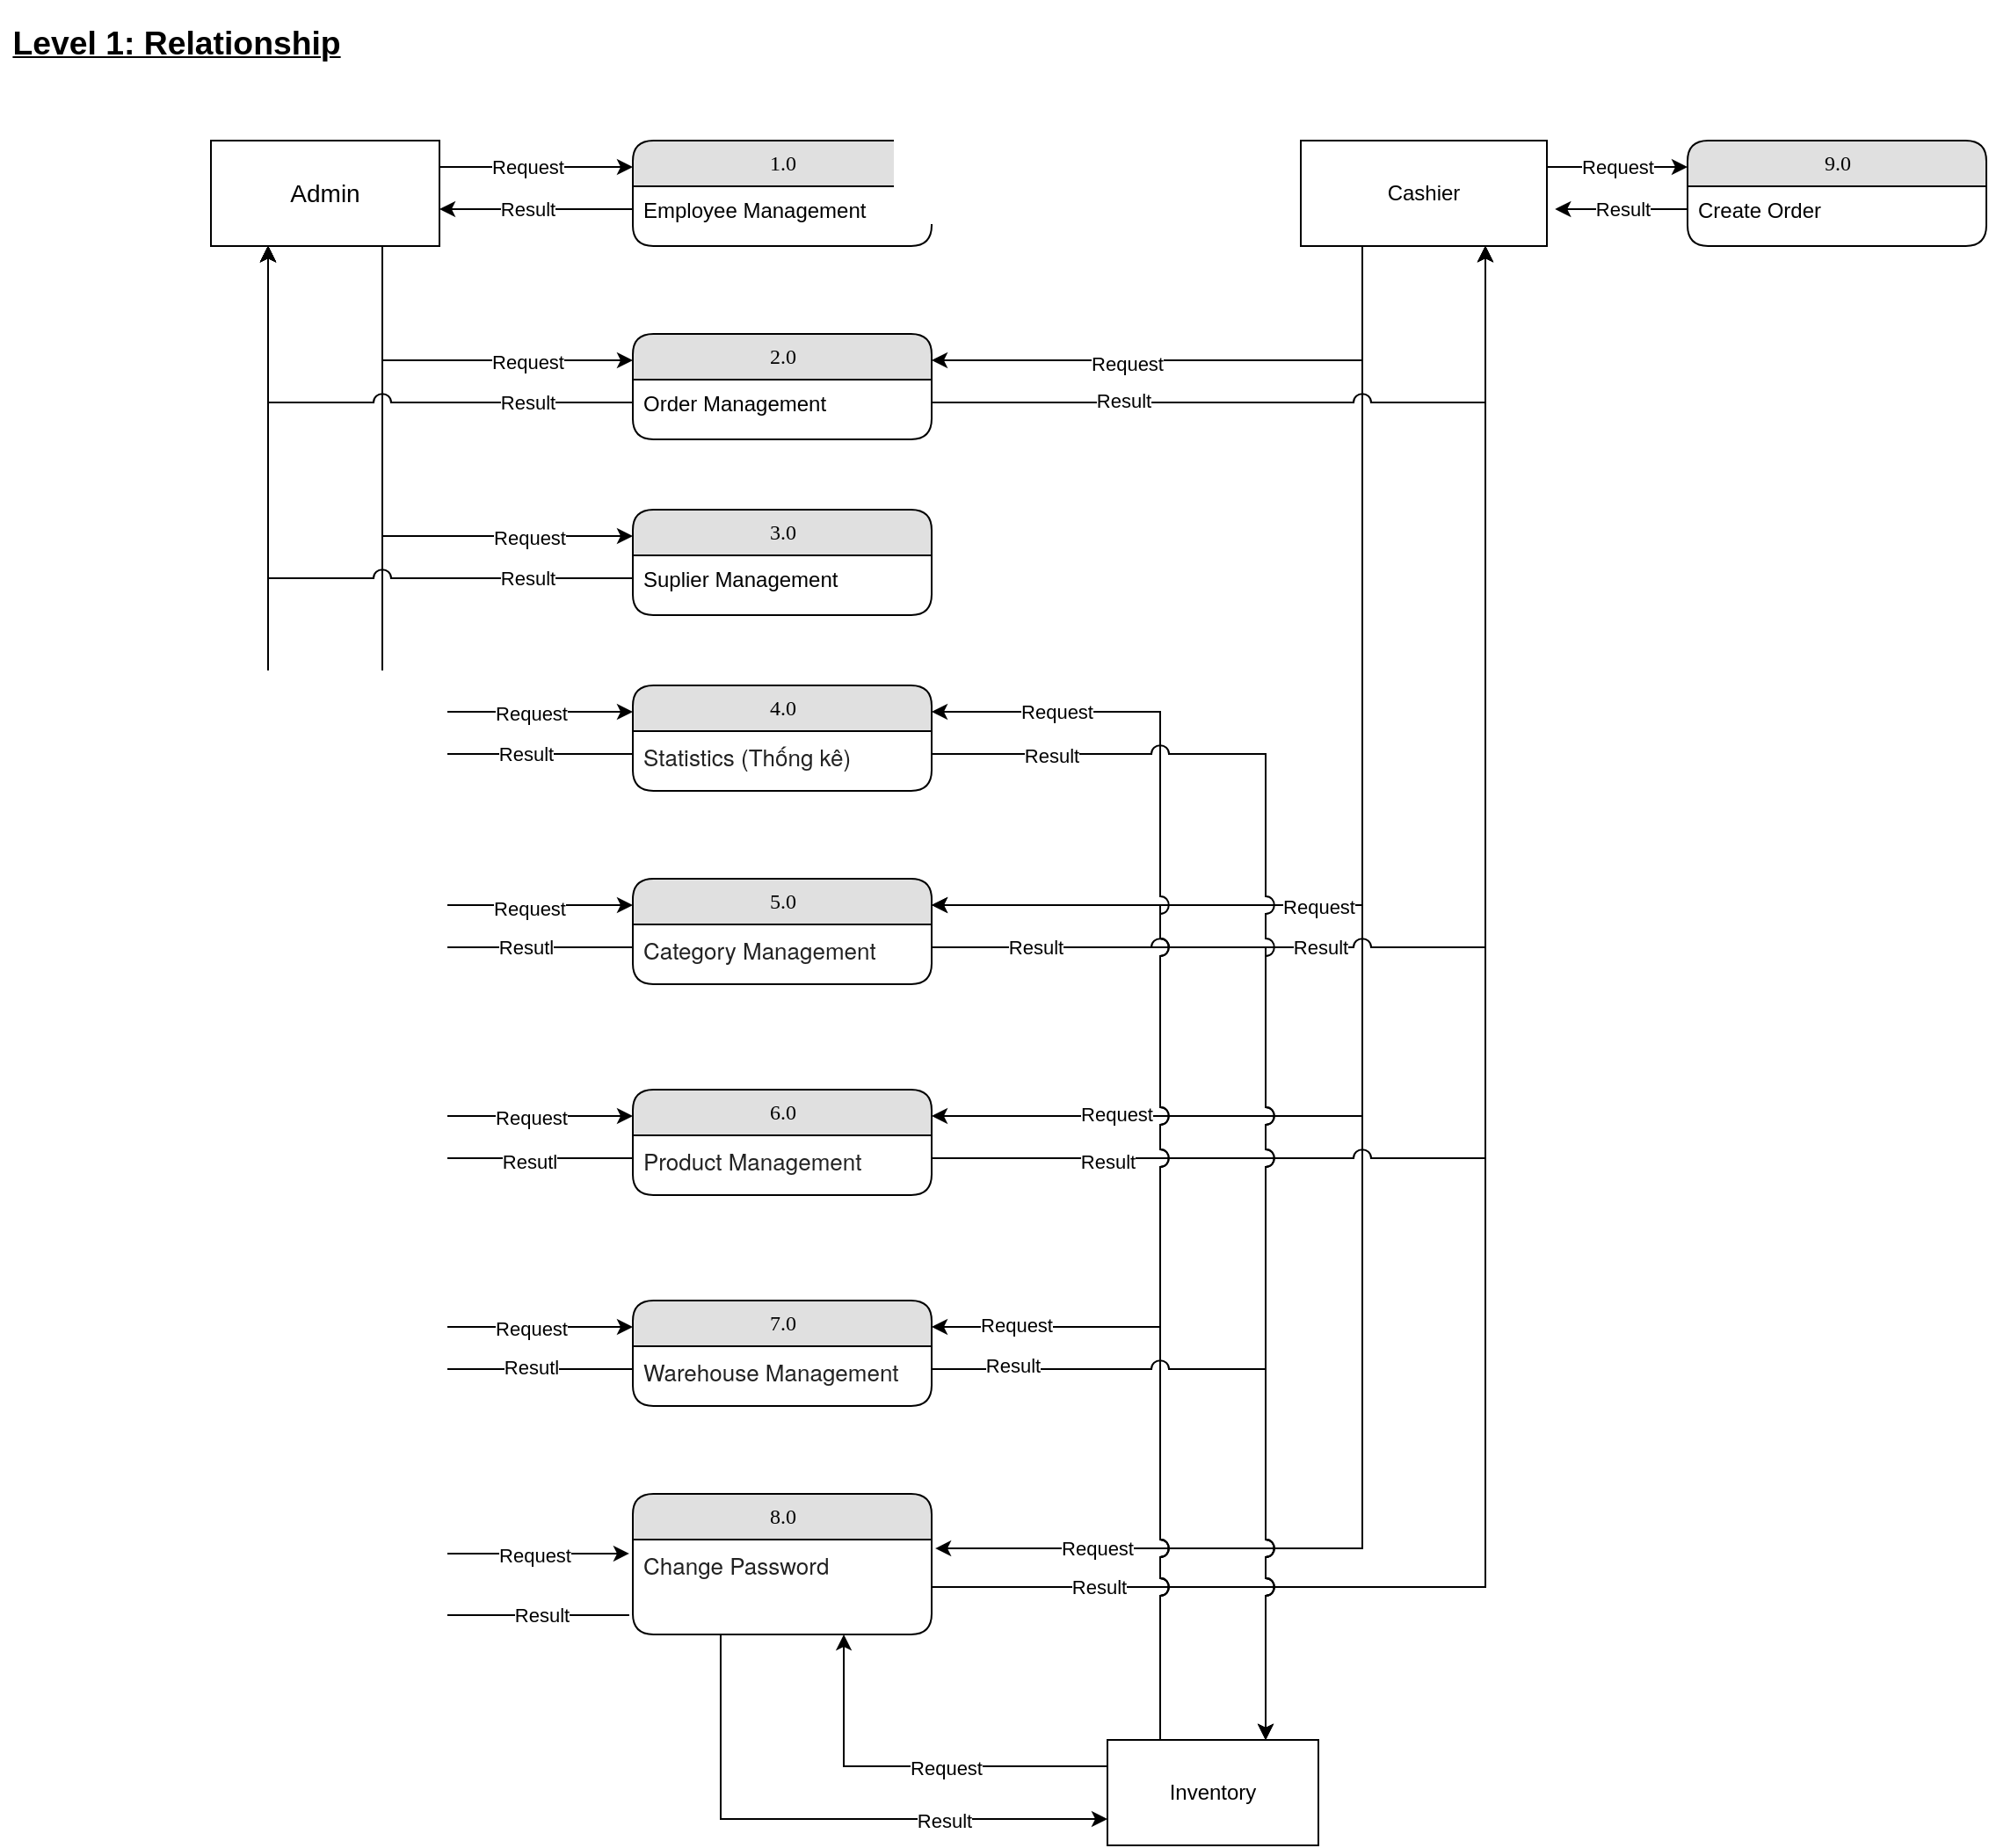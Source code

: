<mxfile version="14.6.13" type="device"><diagram name="Page-1" id="b520641d-4fe3-3701-9064-5fc419738815"><mxGraphModel dx="852" dy="1344" grid="1" gridSize="10" guides="1" tooltips="1" connect="1" arrows="1" fold="1" page="1" pageScale="1" pageWidth="1100" pageHeight="850" background="#ffffff" math="0" shadow="0"><root><mxCell id="0"/><mxCell id="1" parent="0"/><mxCell id="21ea969265ad0168-10" value="1.0" style="swimlane;html=1;fontStyle=0;childLayout=stackLayout;horizontal=1;startSize=26;fillColor=#e0e0e0;horizontalStack=0;resizeParent=1;resizeLast=0;collapsible=1;marginBottom=0;swimlaneFillColor=#ffffff;align=center;rounded=1;shadow=0;comic=0;labelBackgroundColor=none;strokeWidth=1;fontFamily=Verdana;fontSize=12" parent="1" vertex="1"><mxGeometry x="360" y="40" width="170" height="60" as="geometry"/></mxCell><mxCell id="21ea969265ad0168-52" value="Employee Management" style="text;html=1;strokeColor=none;fillColor=none;spacingLeft=4;spacingRight=4;whiteSpace=wrap;overflow=hidden;rotatable=0;points=[[0,0.5],[1,0.5]];portConstraint=eastwest;" parent="21ea969265ad0168-10" vertex="1"><mxGeometry y="26" width="170" height="26" as="geometry"/></mxCell><mxCell id="-beWoCkQJ6YWJmsvKfJx-1" value="&lt;p class=&quot;MsoNormal&quot;&gt;&lt;b&gt;&lt;u&gt;&lt;span style=&quot;font-size: 14.0pt ; font-family: &amp;#34;helvetica&amp;#34; , sans-serif&quot;&gt;Level 1: Relationship&lt;/span&gt;&lt;/u&gt;&lt;/b&gt;&lt;/p&gt;" style="text;html=1;align=center;verticalAlign=middle;resizable=0;points=[];autosize=1;strokeColor=none;" parent="1" vertex="1"><mxGeometry y="-40" width="200" height="50" as="geometry"/></mxCell><mxCell id="-beWoCkQJ6YWJmsvKfJx-3" value="Request" style="edgeStyle=orthogonalEdgeStyle;rounded=0;orthogonalLoop=1;jettySize=auto;html=1;exitX=1;exitY=0.25;exitDx=0;exitDy=0;entryX=0;entryY=0.25;entryDx=0;entryDy=0;" parent="1" source="-beWoCkQJ6YWJmsvKfJx-2" target="21ea969265ad0168-10" edge="1"><mxGeometry x="-0.091" relative="1" as="geometry"><Array as="points"><mxPoint x="290" y="55"/><mxPoint x="290" y="55"/></Array><mxPoint as="offset"/></mxGeometry></mxCell><mxCell id="-beWoCkQJ6YWJmsvKfJx-29" style="edgeStyle=orthogonalEdgeStyle;rounded=0;orthogonalLoop=1;jettySize=auto;html=1;exitX=0.75;exitY=1;exitDx=0;exitDy=0;entryX=-0.012;entryY=0.148;entryDx=0;entryDy=0;entryPerimeter=0;" parent="1" source="-beWoCkQJ6YWJmsvKfJx-2" target="-beWoCkQJ6YWJmsvKfJx-27" edge="1"><mxGeometry relative="1" as="geometry"/></mxCell><mxCell id="-beWoCkQJ6YWJmsvKfJx-64" value="Request" style="edgeLabel;html=1;align=center;verticalAlign=middle;resizable=0;points=[];" parent="-beWoCkQJ6YWJmsvKfJx-29" vertex="1" connectable="0"><mxGeometry x="0.879" y="-1" relative="1" as="geometry"><mxPoint x="-1" as="offset"/></mxGeometry></mxCell><mxCell id="-beWoCkQJ6YWJmsvKfJx-34" style="edgeStyle=orthogonalEdgeStyle;rounded=0;orthogonalLoop=1;jettySize=auto;html=1;exitX=0.75;exitY=1;exitDx=0;exitDy=0;entryX=0;entryY=0.25;entryDx=0;entryDy=0;" parent="1" source="-beWoCkQJ6YWJmsvKfJx-2" target="-beWoCkQJ6YWJmsvKfJx-5" edge="1"><mxGeometry relative="1" as="geometry"/></mxCell><mxCell id="-beWoCkQJ6YWJmsvKfJx-36" value="Request" style="edgeLabel;html=1;align=center;verticalAlign=middle;resizable=0;points=[];" parent="-beWoCkQJ6YWJmsvKfJx-34" vertex="1" connectable="0"><mxGeometry x="0.123" y="-1" relative="1" as="geometry"><mxPoint x="31" as="offset"/></mxGeometry></mxCell><mxCell id="-beWoCkQJ6YWJmsvKfJx-40" style="edgeStyle=orthogonalEdgeStyle;rounded=0;jumpStyle=arc;jumpSize=10;orthogonalLoop=1;jettySize=auto;html=1;exitX=0.75;exitY=1;exitDx=0;exitDy=0;entryX=0;entryY=0.25;entryDx=0;entryDy=0;" parent="1" source="-beWoCkQJ6YWJmsvKfJx-2" target="-beWoCkQJ6YWJmsvKfJx-10" edge="1"><mxGeometry relative="1" as="geometry"/></mxCell><mxCell id="-beWoCkQJ6YWJmsvKfJx-42" value="Request" style="edgeLabel;html=1;align=center;verticalAlign=middle;resizable=0;points=[];" parent="-beWoCkQJ6YWJmsvKfJx-40" vertex="1" connectable="0"><mxGeometry x="0.428" y="-1" relative="1" as="geometry"><mxPoint x="29" as="offset"/></mxGeometry></mxCell><mxCell id="-beWoCkQJ6YWJmsvKfJx-44" style="edgeStyle=orthogonalEdgeStyle;rounded=0;jumpStyle=arc;jumpSize=10;orthogonalLoop=1;jettySize=auto;html=1;exitX=0.75;exitY=1;exitDx=0;exitDy=0;entryX=0;entryY=0.25;entryDx=0;entryDy=0;" parent="1" source="-beWoCkQJ6YWJmsvKfJx-2" target="-beWoCkQJ6YWJmsvKfJx-12" edge="1"><mxGeometry relative="1" as="geometry"/></mxCell><mxCell id="-beWoCkQJ6YWJmsvKfJx-46" value="Request" style="edgeLabel;html=1;align=center;verticalAlign=middle;resizable=0;points=[];" parent="-beWoCkQJ6YWJmsvKfJx-44" vertex="1" connectable="0"><mxGeometry x="0.71" y="-1" relative="1" as="geometry"><mxPoint x="1" as="offset"/></mxGeometry></mxCell><mxCell id="-beWoCkQJ6YWJmsvKfJx-48" style="edgeStyle=orthogonalEdgeStyle;rounded=0;jumpStyle=arc;jumpSize=10;orthogonalLoop=1;jettySize=auto;html=1;exitX=0.75;exitY=1;exitDx=0;exitDy=0;entryX=0;entryY=0.25;entryDx=0;entryDy=0;" parent="1" source="-beWoCkQJ6YWJmsvKfJx-2" target="-beWoCkQJ6YWJmsvKfJx-16" edge="1"><mxGeometry relative="1" as="geometry"/></mxCell><mxCell id="-beWoCkQJ6YWJmsvKfJx-50" value="Request" style="edgeLabel;html=1;align=center;verticalAlign=middle;resizable=0;points=[];" parent="-beWoCkQJ6YWJmsvKfJx-48" vertex="1" connectable="0"><mxGeometry x="0.768" y="-2" relative="1" as="geometry"><mxPoint x="1" as="offset"/></mxGeometry></mxCell><mxCell id="-beWoCkQJ6YWJmsvKfJx-52" style="edgeStyle=orthogonalEdgeStyle;rounded=0;jumpStyle=arc;jumpSize=10;orthogonalLoop=1;jettySize=auto;html=1;exitX=0.75;exitY=1;exitDx=0;exitDy=0;entryX=0;entryY=0.25;entryDx=0;entryDy=0;" parent="1" source="-beWoCkQJ6YWJmsvKfJx-2" target="-beWoCkQJ6YWJmsvKfJx-18" edge="1"><mxGeometry relative="1" as="geometry"/></mxCell><mxCell id="-beWoCkQJ6YWJmsvKfJx-54" value="Request" style="edgeLabel;html=1;align=center;verticalAlign=middle;resizable=0;points=[];" parent="-beWoCkQJ6YWJmsvKfJx-52" vertex="1" connectable="0"><mxGeometry x="0.815" y="-1" relative="1" as="geometry"><mxPoint x="1" as="offset"/></mxGeometry></mxCell><mxCell id="-beWoCkQJ6YWJmsvKfJx-56" style="edgeStyle=orthogonalEdgeStyle;rounded=0;jumpStyle=arc;jumpSize=10;orthogonalLoop=1;jettySize=auto;html=1;exitX=0.75;exitY=1;exitDx=0;exitDy=0;entryX=0;entryY=0.25;entryDx=0;entryDy=0;" parent="1" source="-beWoCkQJ6YWJmsvKfJx-2" target="-beWoCkQJ6YWJmsvKfJx-22" edge="1"><mxGeometry relative="1" as="geometry"/></mxCell><mxCell id="-beWoCkQJ6YWJmsvKfJx-58" value="Request" style="edgeLabel;html=1;align=center;verticalAlign=middle;resizable=0;points=[];" parent="-beWoCkQJ6YWJmsvKfJx-56" vertex="1" connectable="0"><mxGeometry x="0.844" y="-1" relative="1" as="geometry"><mxPoint x="1" as="offset"/></mxGeometry></mxCell><mxCell id="-beWoCkQJ6YWJmsvKfJx-2" value="&lt;font style=&quot;font-size: 14px&quot;&gt;Admin&lt;/font&gt;" style="rounded=0;whiteSpace=wrap;html=1;" parent="1" vertex="1"><mxGeometry x="120" y="40" width="130" height="60" as="geometry"/></mxCell><mxCell id="-beWoCkQJ6YWJmsvKfJx-4" value="Result" style="edgeStyle=orthogonalEdgeStyle;rounded=0;orthogonalLoop=1;jettySize=auto;html=1;exitX=0;exitY=0.5;exitDx=0;exitDy=0;entryX=1;entryY=0.65;entryDx=0;entryDy=0;entryPerimeter=0;" parent="1" source="21ea969265ad0168-52" target="-beWoCkQJ6YWJmsvKfJx-2" edge="1"><mxGeometry x="0.091" relative="1" as="geometry"><mxPoint as="offset"/></mxGeometry></mxCell><mxCell id="-beWoCkQJ6YWJmsvKfJx-5" value="2.0" style="swimlane;html=1;fontStyle=0;childLayout=stackLayout;horizontal=1;startSize=26;fillColor=#e0e0e0;horizontalStack=0;resizeParent=1;resizeLast=0;collapsible=1;marginBottom=0;swimlaneFillColor=#ffffff;align=center;rounded=1;shadow=0;comic=0;labelBackgroundColor=none;strokeWidth=1;fontFamily=Verdana;fontSize=12" parent="1" vertex="1"><mxGeometry x="360" y="150" width="170" height="60" as="geometry"/></mxCell><mxCell id="-beWoCkQJ6YWJmsvKfJx-6" value="Order Management" style="text;html=1;strokeColor=none;fillColor=none;spacingLeft=4;spacingRight=4;whiteSpace=wrap;overflow=hidden;rotatable=0;points=[[0,0.5],[1,0.5]];portConstraint=eastwest;" parent="-beWoCkQJ6YWJmsvKfJx-5" vertex="1"><mxGeometry y="26" width="170" height="26" as="geometry"/></mxCell><mxCell id="-beWoCkQJ6YWJmsvKfJx-10" value="3.0" style="swimlane;html=1;fontStyle=0;childLayout=stackLayout;horizontal=1;startSize=26;fillColor=#e0e0e0;horizontalStack=0;resizeParent=1;resizeLast=0;collapsible=1;marginBottom=0;swimlaneFillColor=#ffffff;align=center;rounded=1;shadow=0;comic=0;labelBackgroundColor=none;strokeWidth=1;fontFamily=Verdana;fontSize=12" parent="1" vertex="1"><mxGeometry x="360" y="250" width="170" height="60" as="geometry"/></mxCell><mxCell id="-beWoCkQJ6YWJmsvKfJx-11" value="Suplier Management" style="text;html=1;strokeColor=none;fillColor=none;spacingLeft=4;spacingRight=4;whiteSpace=wrap;overflow=hidden;rotatable=0;points=[[0,0.5],[1,0.5]];portConstraint=eastwest;" parent="-beWoCkQJ6YWJmsvKfJx-10" vertex="1"><mxGeometry y="26" width="170" height="26" as="geometry"/></mxCell><mxCell id="-beWoCkQJ6YWJmsvKfJx-12" value="4.0" style="swimlane;html=1;fontStyle=0;childLayout=stackLayout;horizontal=1;startSize=26;fillColor=#e0e0e0;horizontalStack=0;resizeParent=1;resizeLast=0;collapsible=1;marginBottom=0;swimlaneFillColor=#ffffff;align=center;rounded=1;shadow=0;comic=0;labelBackgroundColor=none;strokeWidth=1;fontFamily=Verdana;fontSize=12" parent="1" vertex="1"><mxGeometry x="360" y="350" width="170" height="60" as="geometry"/></mxCell><mxCell id="-beWoCkQJ6YWJmsvKfJx-13" value="&lt;span style=&quot;color: rgb(34 , 34 , 34) ; font-family: &amp;#34;helvetica neue&amp;#34; , &amp;#34;helvetica&amp;#34; , &amp;#34;arial&amp;#34; , sans-serif ; font-size: 13px&quot;&gt;Statistics (Thống kê)&lt;/span&gt;" style="text;html=1;strokeColor=none;fillColor=none;spacingLeft=4;spacingRight=4;whiteSpace=wrap;overflow=hidden;rotatable=0;points=[[0,0.5],[1,0.5]];portConstraint=eastwest;" parent="-beWoCkQJ6YWJmsvKfJx-12" vertex="1"><mxGeometry y="26" width="170" height="26" as="geometry"/></mxCell><mxCell id="-beWoCkQJ6YWJmsvKfJx-16" value="5.0" style="swimlane;html=1;fontStyle=0;childLayout=stackLayout;horizontal=1;startSize=26;fillColor=#e0e0e0;horizontalStack=0;resizeParent=1;resizeLast=0;collapsible=1;marginBottom=0;swimlaneFillColor=#ffffff;align=center;rounded=1;shadow=0;comic=0;labelBackgroundColor=none;strokeWidth=1;fontFamily=Verdana;fontSize=12" parent="1" vertex="1"><mxGeometry x="360" y="460" width="170" height="60" as="geometry"/></mxCell><mxCell id="-beWoCkQJ6YWJmsvKfJx-17" value="&lt;span style=&quot;color: rgb(34 , 34 , 34) ; font-family: &amp;#34;helvetica neue&amp;#34; , &amp;#34;helvetica&amp;#34; , &amp;#34;arial&amp;#34; , sans-serif ; font-size: 13px&quot;&gt;Category Management&lt;/span&gt;" style="text;html=1;strokeColor=none;fillColor=none;spacingLeft=4;spacingRight=4;whiteSpace=wrap;overflow=hidden;rotatable=0;points=[[0,0.5],[1,0.5]];portConstraint=eastwest;" parent="-beWoCkQJ6YWJmsvKfJx-16" vertex="1"><mxGeometry y="26" width="170" height="26" as="geometry"/></mxCell><mxCell id="-beWoCkQJ6YWJmsvKfJx-18" value="6.0" style="swimlane;html=1;fontStyle=0;childLayout=stackLayout;horizontal=1;startSize=26;fillColor=#e0e0e0;horizontalStack=0;resizeParent=1;resizeLast=0;collapsible=1;marginBottom=0;swimlaneFillColor=#ffffff;align=center;rounded=1;shadow=0;comic=0;labelBackgroundColor=none;strokeWidth=1;fontFamily=Verdana;fontSize=12" parent="1" vertex="1"><mxGeometry x="360" y="580" width="170" height="60" as="geometry"/></mxCell><mxCell id="-beWoCkQJ6YWJmsvKfJx-19" value="&lt;span style=&quot;color: rgb(34 , 34 , 34) ; font-family: &amp;#34;helvetica neue&amp;#34; , &amp;#34;helvetica&amp;#34; , &amp;#34;arial&amp;#34; , sans-serif ; font-size: 13px&quot;&gt;Product Management&lt;/span&gt;" style="text;html=1;strokeColor=none;fillColor=none;spacingLeft=4;spacingRight=4;whiteSpace=wrap;overflow=hidden;rotatable=0;points=[[0,0.5],[1,0.5]];portConstraint=eastwest;" parent="-beWoCkQJ6YWJmsvKfJx-18" vertex="1"><mxGeometry y="26" width="170" height="26" as="geometry"/></mxCell><mxCell id="-beWoCkQJ6YWJmsvKfJx-22" value="7.0" style="swimlane;html=1;fontStyle=0;childLayout=stackLayout;horizontal=1;startSize=26;fillColor=#e0e0e0;horizontalStack=0;resizeParent=1;resizeLast=0;collapsible=1;marginBottom=0;swimlaneFillColor=#ffffff;align=center;rounded=1;shadow=0;comic=0;labelBackgroundColor=none;strokeWidth=1;fontFamily=Verdana;fontSize=12" parent="1" vertex="1"><mxGeometry x="360" y="700" width="170" height="60" as="geometry"/></mxCell><mxCell id="-beWoCkQJ6YWJmsvKfJx-23" value="&lt;span style=&quot;color: rgb(34 , 34 , 34) ; font-family: &amp;#34;helvetica neue&amp;#34; , &amp;#34;helvetica&amp;#34; , &amp;#34;arial&amp;#34; , sans-serif ; font-size: 13px&quot;&gt;Warehouse Management&lt;/span&gt;" style="text;html=1;strokeColor=none;fillColor=none;spacingLeft=4;spacingRight=4;whiteSpace=wrap;overflow=hidden;rotatable=0;points=[[0,0.5],[1,0.5]];portConstraint=eastwest;" parent="-beWoCkQJ6YWJmsvKfJx-22" vertex="1"><mxGeometry y="26" width="170" height="26" as="geometry"/></mxCell><mxCell id="-beWoCkQJ6YWJmsvKfJx-26" value="8.0" style="swimlane;html=1;fontStyle=0;childLayout=stackLayout;horizontal=1;startSize=26;fillColor=#e0e0e0;horizontalStack=0;resizeParent=1;resizeLast=0;collapsible=1;marginBottom=0;swimlaneFillColor=#ffffff;align=center;rounded=1;shadow=0;comic=0;labelBackgroundColor=none;strokeWidth=1;fontFamily=Verdana;fontSize=12" parent="1" vertex="1"><mxGeometry x="360" y="810" width="170" height="80" as="geometry"/></mxCell><mxCell id="-beWoCkQJ6YWJmsvKfJx-27" value="&lt;font color=&quot;#222222&quot; face=&quot;helvetica neue, helvetica, arial, sans-serif&quot;&gt;&lt;span style=&quot;font-size: 13px&quot;&gt;Change Password&lt;/span&gt;&lt;/font&gt;" style="text;html=1;strokeColor=none;fillColor=none;spacingLeft=4;spacingRight=4;whiteSpace=wrap;overflow=hidden;rotatable=0;points=[[0,0.5],[1,0.5]];portConstraint=eastwest;" parent="-beWoCkQJ6YWJmsvKfJx-26" vertex="1"><mxGeometry y="26" width="170" height="54" as="geometry"/></mxCell><mxCell id="-beWoCkQJ6YWJmsvKfJx-28" style="edgeStyle=orthogonalEdgeStyle;rounded=0;orthogonalLoop=1;jettySize=auto;html=1;entryX=0.25;entryY=1;entryDx=0;entryDy=0;exitX=-0.012;exitY=0.796;exitDx=0;exitDy=0;exitPerimeter=0;" parent="1" target="-beWoCkQJ6YWJmsvKfJx-2" edge="1" source="-beWoCkQJ6YWJmsvKfJx-27"><mxGeometry relative="1" as="geometry"><mxPoint x="356" y="960" as="sourcePoint"/></mxGeometry></mxCell><mxCell id="-beWoCkQJ6YWJmsvKfJx-65" value="Result" style="edgeLabel;html=1;align=center;verticalAlign=middle;resizable=0;points=[];" parent="-beWoCkQJ6YWJmsvKfJx-28" vertex="1" connectable="0"><mxGeometry x="-0.898" relative="1" as="geometry"><mxPoint as="offset"/></mxGeometry></mxCell><mxCell id="-beWoCkQJ6YWJmsvKfJx-35" style="edgeStyle=orthogonalEdgeStyle;rounded=0;orthogonalLoop=1;jettySize=auto;html=1;entryX=0.25;entryY=1;entryDx=0;entryDy=0;jumpStyle=arc;jumpSize=10;" parent="1" source="-beWoCkQJ6YWJmsvKfJx-6" target="-beWoCkQJ6YWJmsvKfJx-2" edge="1"><mxGeometry relative="1" as="geometry"><Array as="points"><mxPoint x="153" y="189"/></Array></mxGeometry></mxCell><mxCell id="-beWoCkQJ6YWJmsvKfJx-37" value="Result" style="edgeLabel;html=1;align=center;verticalAlign=middle;resizable=0;points=[];" parent="-beWoCkQJ6YWJmsvKfJx-35" vertex="1" connectable="0"><mxGeometry x="-0.427" y="-2" relative="1" as="geometry"><mxPoint x="25" y="2" as="offset"/></mxGeometry></mxCell><mxCell id="-beWoCkQJ6YWJmsvKfJx-41" style="edgeStyle=orthogonalEdgeStyle;rounded=0;jumpStyle=arc;jumpSize=10;orthogonalLoop=1;jettySize=auto;html=1;entryX=0.25;entryY=1;entryDx=0;entryDy=0;" parent="1" source="-beWoCkQJ6YWJmsvKfJx-11" target="-beWoCkQJ6YWJmsvKfJx-2" edge="1"><mxGeometry relative="1" as="geometry"/></mxCell><mxCell id="-beWoCkQJ6YWJmsvKfJx-43" value="Result" style="edgeLabel;html=1;align=center;verticalAlign=middle;resizable=0;points=[];" parent="-beWoCkQJ6YWJmsvKfJx-41" vertex="1" connectable="0"><mxGeometry x="-0.637" y="1" relative="1" as="geometry"><mxPoint x="12" y="-1" as="offset"/></mxGeometry></mxCell><mxCell id="-beWoCkQJ6YWJmsvKfJx-45" style="edgeStyle=orthogonalEdgeStyle;rounded=0;jumpStyle=arc;jumpSize=10;orthogonalLoop=1;jettySize=auto;html=1;entryX=0.25;entryY=1;entryDx=0;entryDy=0;" parent="1" source="-beWoCkQJ6YWJmsvKfJx-13" target="-beWoCkQJ6YWJmsvKfJx-2" edge="1"><mxGeometry relative="1" as="geometry"/></mxCell><mxCell id="-beWoCkQJ6YWJmsvKfJx-47" value="Result" style="edgeLabel;html=1;align=center;verticalAlign=middle;resizable=0;points=[];" parent="-beWoCkQJ6YWJmsvKfJx-45" vertex="1" connectable="0"><mxGeometry x="-0.754" relative="1" as="geometry"><mxPoint as="offset"/></mxGeometry></mxCell><mxCell id="-beWoCkQJ6YWJmsvKfJx-49" style="edgeStyle=orthogonalEdgeStyle;rounded=0;jumpStyle=arc;jumpSize=10;orthogonalLoop=1;jettySize=auto;html=1;exitX=0;exitY=0.5;exitDx=0;exitDy=0;entryX=0.25;entryY=1;entryDx=0;entryDy=0;" parent="1" source="-beWoCkQJ6YWJmsvKfJx-17" target="-beWoCkQJ6YWJmsvKfJx-2" edge="1"><mxGeometry relative="1" as="geometry"/></mxCell><mxCell id="-beWoCkQJ6YWJmsvKfJx-51" value="Resutl" style="edgeLabel;html=1;align=center;verticalAlign=middle;resizable=0;points=[];" parent="-beWoCkQJ6YWJmsvKfJx-49" vertex="1" connectable="0"><mxGeometry x="-0.799" relative="1" as="geometry"><mxPoint as="offset"/></mxGeometry></mxCell><mxCell id="-beWoCkQJ6YWJmsvKfJx-53" style="edgeStyle=orthogonalEdgeStyle;rounded=0;jumpStyle=arc;jumpSize=10;orthogonalLoop=1;jettySize=auto;html=1;exitX=0;exitY=0.5;exitDx=0;exitDy=0;entryX=0.25;entryY=1;entryDx=0;entryDy=0;" parent="1" source="-beWoCkQJ6YWJmsvKfJx-19" target="-beWoCkQJ6YWJmsvKfJx-2" edge="1"><mxGeometry relative="1" as="geometry"/></mxCell><mxCell id="-beWoCkQJ6YWJmsvKfJx-55" value="Resutl" style="edgeLabel;html=1;align=center;verticalAlign=middle;resizable=0;points=[];" parent="-beWoCkQJ6YWJmsvKfJx-53" vertex="1" connectable="0"><mxGeometry x="-0.838" y="2" relative="1" as="geometry"><mxPoint as="offset"/></mxGeometry></mxCell><mxCell id="-beWoCkQJ6YWJmsvKfJx-57" style="edgeStyle=orthogonalEdgeStyle;rounded=0;jumpStyle=arc;jumpSize=10;orthogonalLoop=1;jettySize=auto;html=1;exitX=0;exitY=0.5;exitDx=0;exitDy=0;entryX=0.25;entryY=1;entryDx=0;entryDy=0;" parent="1" source="-beWoCkQJ6YWJmsvKfJx-23" target="-beWoCkQJ6YWJmsvKfJx-2" edge="1"><mxGeometry relative="1" as="geometry"/></mxCell><mxCell id="-beWoCkQJ6YWJmsvKfJx-59" value="Resutl" style="edgeLabel;html=1;align=center;verticalAlign=middle;resizable=0;points=[];" parent="-beWoCkQJ6YWJmsvKfJx-57" vertex="1" connectable="0"><mxGeometry x="-0.863" y="-1" relative="1" as="geometry"><mxPoint as="offset"/></mxGeometry></mxCell><mxCell id="-beWoCkQJ6YWJmsvKfJx-70" value="Request" style="edgeStyle=orthogonalEdgeStyle;rounded=0;jumpStyle=arc;jumpSize=10;orthogonalLoop=1;jettySize=auto;html=1;exitX=1;exitY=0.25;exitDx=0;exitDy=0;entryX=0;entryY=0.25;entryDx=0;entryDy=0;" parent="1" source="-beWoCkQJ6YWJmsvKfJx-67" target="-beWoCkQJ6YWJmsvKfJx-68" edge="1"><mxGeometry relative="1" as="geometry"/></mxCell><mxCell id="-beWoCkQJ6YWJmsvKfJx-74" style="edgeStyle=orthogonalEdgeStyle;rounded=0;jumpStyle=arc;jumpSize=10;orthogonalLoop=1;jettySize=auto;html=1;exitX=0.25;exitY=1;exitDx=0;exitDy=0;entryX=1;entryY=0.25;entryDx=0;entryDy=0;" parent="1" source="-beWoCkQJ6YWJmsvKfJx-67" target="-beWoCkQJ6YWJmsvKfJx-5" edge="1"><mxGeometry relative="1" as="geometry"/></mxCell><mxCell id="-beWoCkQJ6YWJmsvKfJx-76" value="Request" style="edgeLabel;html=1;align=center;verticalAlign=middle;resizable=0;points=[];" parent="-beWoCkQJ6YWJmsvKfJx-74" vertex="1" connectable="0"><mxGeometry x="0.481" y="2" relative="1" as="geometry"><mxPoint x="30" as="offset"/></mxGeometry></mxCell><mxCell id="-beWoCkQJ6YWJmsvKfJx-79" style="edgeStyle=orthogonalEdgeStyle;rounded=0;jumpStyle=arc;jumpSize=10;orthogonalLoop=1;jettySize=auto;html=1;exitX=0.25;exitY=1;exitDx=0;exitDy=0;entryX=1;entryY=0.25;entryDx=0;entryDy=0;" parent="1" source="-beWoCkQJ6YWJmsvKfJx-67" target="-beWoCkQJ6YWJmsvKfJx-16" edge="1"><mxGeometry relative="1" as="geometry"/></mxCell><mxCell id="-beWoCkQJ6YWJmsvKfJx-81" value="Request" style="edgeLabel;html=1;align=center;verticalAlign=middle;resizable=0;points=[];" parent="-beWoCkQJ6YWJmsvKfJx-79" vertex="1" connectable="0"><mxGeometry x="0.656" y="1" relative="1" as="geometry"><mxPoint x="113" as="offset"/></mxGeometry></mxCell><mxCell id="-beWoCkQJ6YWJmsvKfJx-83" style="edgeStyle=orthogonalEdgeStyle;rounded=0;jumpStyle=arc;jumpSize=10;orthogonalLoop=1;jettySize=auto;html=1;exitX=0.25;exitY=1;exitDx=0;exitDy=0;entryX=1;entryY=0.25;entryDx=0;entryDy=0;" parent="1" source="-beWoCkQJ6YWJmsvKfJx-67" target="-beWoCkQJ6YWJmsvKfJx-18" edge="1"><mxGeometry relative="1" as="geometry"/></mxCell><mxCell id="-beWoCkQJ6YWJmsvKfJx-85" value="Request" style="edgeLabel;html=1;align=center;verticalAlign=middle;resizable=0;points=[];" parent="-beWoCkQJ6YWJmsvKfJx-83" vertex="1" connectable="0"><mxGeometry x="0.718" y="-1" relative="1" as="geometry"><mxPoint as="offset"/></mxGeometry></mxCell><mxCell id="-beWoCkQJ6YWJmsvKfJx-89" style="edgeStyle=orthogonalEdgeStyle;rounded=0;jumpStyle=arc;jumpSize=10;orthogonalLoop=1;jettySize=auto;html=1;exitX=0.25;exitY=1;exitDx=0;exitDy=0;entryX=1.012;entryY=0.093;entryDx=0;entryDy=0;entryPerimeter=0;" parent="1" source="-beWoCkQJ6YWJmsvKfJx-67" target="-beWoCkQJ6YWJmsvKfJx-27" edge="1"><mxGeometry relative="1" as="geometry"/></mxCell><mxCell id="-beWoCkQJ6YWJmsvKfJx-91" value="Request" style="edgeLabel;html=1;align=center;verticalAlign=middle;resizable=0;points=[];" parent="-beWoCkQJ6YWJmsvKfJx-89" vertex="1" connectable="0"><mxGeometry x="0.813" relative="1" as="geometry"><mxPoint as="offset"/></mxGeometry></mxCell><mxCell id="-beWoCkQJ6YWJmsvKfJx-67" value="Cashier" style="rounded=0;whiteSpace=wrap;html=1;" parent="1" vertex="1"><mxGeometry x="740" y="40" width="140" height="60" as="geometry"/></mxCell><mxCell id="-beWoCkQJ6YWJmsvKfJx-68" value="9.0" style="swimlane;html=1;fontStyle=0;childLayout=stackLayout;horizontal=1;startSize=26;fillColor=#e0e0e0;horizontalStack=0;resizeParent=1;resizeLast=0;collapsible=1;marginBottom=0;swimlaneFillColor=#ffffff;align=center;rounded=1;shadow=0;comic=0;labelBackgroundColor=none;strokeWidth=1;fontFamily=Verdana;fontSize=12" parent="1" vertex="1"><mxGeometry x="960" y="40" width="170" height="60" as="geometry"/></mxCell><mxCell id="-beWoCkQJ6YWJmsvKfJx-69" value="Create Order" style="text;html=1;strokeColor=none;fillColor=none;spacingLeft=4;spacingRight=4;whiteSpace=wrap;overflow=hidden;rotatable=0;points=[[0,0.5],[1,0.5]];portConstraint=eastwest;" parent="-beWoCkQJ6YWJmsvKfJx-68" vertex="1"><mxGeometry y="26" width="170" height="26" as="geometry"/></mxCell><mxCell id="-beWoCkQJ6YWJmsvKfJx-71" value="Result" style="edgeStyle=orthogonalEdgeStyle;rounded=0;jumpStyle=arc;jumpSize=10;orthogonalLoop=1;jettySize=auto;html=1;exitX=0;exitY=0.5;exitDx=0;exitDy=0;entryX=1.033;entryY=0.65;entryDx=0;entryDy=0;entryPerimeter=0;" parent="1" source="-beWoCkQJ6YWJmsvKfJx-69" target="-beWoCkQJ6YWJmsvKfJx-67" edge="1"><mxGeometry relative="1" as="geometry"/></mxCell><mxCell id="-beWoCkQJ6YWJmsvKfJx-75" style="edgeStyle=orthogonalEdgeStyle;rounded=0;jumpStyle=arc;jumpSize=10;orthogonalLoop=1;jettySize=auto;html=1;exitX=1;exitY=0.5;exitDx=0;exitDy=0;entryX=0.75;entryY=1;entryDx=0;entryDy=0;" parent="1" source="-beWoCkQJ6YWJmsvKfJx-6" target="-beWoCkQJ6YWJmsvKfJx-67" edge="1"><mxGeometry relative="1" as="geometry"/></mxCell><mxCell id="-beWoCkQJ6YWJmsvKfJx-78" value="Result" style="edgeLabel;html=1;align=center;verticalAlign=middle;resizable=0;points=[];" parent="-beWoCkQJ6YWJmsvKfJx-75" vertex="1" connectable="0"><mxGeometry x="-0.463" y="1" relative="1" as="geometry"><mxPoint as="offset"/></mxGeometry></mxCell><mxCell id="-beWoCkQJ6YWJmsvKfJx-80" style="edgeStyle=orthogonalEdgeStyle;rounded=0;jumpStyle=arc;jumpSize=10;orthogonalLoop=1;jettySize=auto;html=1;entryX=0.75;entryY=1;entryDx=0;entryDy=0;" parent="1" source="-beWoCkQJ6YWJmsvKfJx-17" target="-beWoCkQJ6YWJmsvKfJx-67" edge="1"><mxGeometry relative="1" as="geometry"/></mxCell><mxCell id="-beWoCkQJ6YWJmsvKfJx-82" value="Result" style="edgeLabel;html=1;align=center;verticalAlign=middle;resizable=0;points=[];" parent="-beWoCkQJ6YWJmsvKfJx-80" vertex="1" connectable="0"><mxGeometry x="-0.716" y="1" relative="1" as="geometry"><mxPoint x="119" y="1" as="offset"/></mxGeometry></mxCell><mxCell id="-beWoCkQJ6YWJmsvKfJx-84" style="edgeStyle=orthogonalEdgeStyle;rounded=0;jumpStyle=arc;jumpSize=10;orthogonalLoop=1;jettySize=auto;html=1;exitX=1;exitY=0.5;exitDx=0;exitDy=0;entryX=0.75;entryY=1;entryDx=0;entryDy=0;" parent="1" source="-beWoCkQJ6YWJmsvKfJx-19" target="-beWoCkQJ6YWJmsvKfJx-67" edge="1"><mxGeometry relative="1" as="geometry"/></mxCell><mxCell id="-beWoCkQJ6YWJmsvKfJx-86" value="Result" style="edgeLabel;html=1;align=center;verticalAlign=middle;resizable=0;points=[];" parent="-beWoCkQJ6YWJmsvKfJx-84" vertex="1" connectable="0"><mxGeometry x="-0.761" y="-2" relative="1" as="geometry"><mxPoint as="offset"/></mxGeometry></mxCell><mxCell id="-beWoCkQJ6YWJmsvKfJx-90" style="edgeStyle=orthogonalEdgeStyle;rounded=0;jumpStyle=arc;jumpSize=10;orthogonalLoop=1;jettySize=auto;html=1;exitX=1;exitY=0.5;exitDx=0;exitDy=0;entryX=0.75;entryY=1;entryDx=0;entryDy=0;" parent="1" source="-beWoCkQJ6YWJmsvKfJx-27" target="-beWoCkQJ6YWJmsvKfJx-67" edge="1"><mxGeometry relative="1" as="geometry"/></mxCell><mxCell id="-beWoCkQJ6YWJmsvKfJx-92" value="Result" style="edgeLabel;html=1;align=center;verticalAlign=middle;resizable=0;points=[];" parent="-beWoCkQJ6YWJmsvKfJx-90" vertex="1" connectable="0"><mxGeometry x="-0.825" relative="1" as="geometry"><mxPoint as="offset"/></mxGeometry></mxCell><mxCell id="-beWoCkQJ6YWJmsvKfJx-95" style="edgeStyle=orthogonalEdgeStyle;rounded=0;jumpStyle=arc;jumpSize=10;orthogonalLoop=1;jettySize=auto;html=1;exitX=0.25;exitY=0;exitDx=0;exitDy=0;entryX=1;entryY=0.25;entryDx=0;entryDy=0;" parent="1" source="-beWoCkQJ6YWJmsvKfJx-93" target="-beWoCkQJ6YWJmsvKfJx-22" edge="1"><mxGeometry relative="1" as="geometry"/></mxCell><mxCell id="-beWoCkQJ6YWJmsvKfJx-97" value="Request" style="edgeLabel;html=1;align=center;verticalAlign=middle;resizable=0;points=[];" parent="-beWoCkQJ6YWJmsvKfJx-95" vertex="1" connectable="0"><mxGeometry x="0.74" y="-1" relative="1" as="geometry"><mxPoint as="offset"/></mxGeometry></mxCell><mxCell id="-beWoCkQJ6YWJmsvKfJx-104" style="edgeStyle=orthogonalEdgeStyle;rounded=0;jumpStyle=arc;jumpSize=10;orthogonalLoop=1;jettySize=auto;html=1;exitX=0.25;exitY=0;exitDx=0;exitDy=0;entryX=1;entryY=0.25;entryDx=0;entryDy=0;" parent="1" source="-beWoCkQJ6YWJmsvKfJx-93" target="-beWoCkQJ6YWJmsvKfJx-16" edge="1"><mxGeometry relative="1" as="geometry"/></mxCell><mxCell id="-beWoCkQJ6YWJmsvKfJx-107" style="edgeStyle=orthogonalEdgeStyle;rounded=0;jumpStyle=arc;jumpSize=10;orthogonalLoop=1;jettySize=auto;html=1;exitX=0;exitY=0.25;exitDx=0;exitDy=0;entryX=0.706;entryY=1;entryDx=0;entryDy=0;entryPerimeter=0;" parent="1" source="-beWoCkQJ6YWJmsvKfJx-93" target="-beWoCkQJ6YWJmsvKfJx-27" edge="1"><mxGeometry relative="1" as="geometry"/></mxCell><mxCell id="-beWoCkQJ6YWJmsvKfJx-109" value="Request" style="edgeLabel;html=1;align=center;verticalAlign=middle;resizable=0;points=[];" parent="-beWoCkQJ6YWJmsvKfJx-107" vertex="1" connectable="0"><mxGeometry x="-0.183" y="1" relative="1" as="geometry"><mxPoint as="offset"/></mxGeometry></mxCell><mxCell id="-beWoCkQJ6YWJmsvKfJx-113" style="edgeStyle=orthogonalEdgeStyle;rounded=0;jumpStyle=arc;jumpSize=10;orthogonalLoop=1;jettySize=auto;html=1;exitX=0.25;exitY=0;exitDx=0;exitDy=0;entryX=1;entryY=0.25;entryDx=0;entryDy=0;" parent="1" source="-beWoCkQJ6YWJmsvKfJx-93" target="-beWoCkQJ6YWJmsvKfJx-12" edge="1"><mxGeometry relative="1" as="geometry"/></mxCell><mxCell id="-beWoCkQJ6YWJmsvKfJx-116" value="Request" style="edgeLabel;html=1;align=center;verticalAlign=middle;resizable=0;points=[];" parent="-beWoCkQJ6YWJmsvKfJx-113" vertex="1" connectable="0"><mxGeometry x="0.801" relative="1" as="geometry"><mxPoint as="offset"/></mxGeometry></mxCell><mxCell id="-beWoCkQJ6YWJmsvKfJx-93" value="Inventory" style="rounded=0;whiteSpace=wrap;html=1;" parent="1" vertex="1"><mxGeometry x="630" y="950" width="120" height="60" as="geometry"/></mxCell><mxCell id="-beWoCkQJ6YWJmsvKfJx-96" style="edgeStyle=orthogonalEdgeStyle;rounded=0;jumpStyle=arc;jumpSize=10;orthogonalLoop=1;jettySize=auto;html=1;exitX=1;exitY=0.5;exitDx=0;exitDy=0;entryX=0.75;entryY=0;entryDx=0;entryDy=0;" parent="1" source="-beWoCkQJ6YWJmsvKfJx-23" target="-beWoCkQJ6YWJmsvKfJx-93" edge="1"><mxGeometry relative="1" as="geometry"/></mxCell><mxCell id="-beWoCkQJ6YWJmsvKfJx-98" value="Result" style="edgeLabel;html=1;align=center;verticalAlign=middle;resizable=0;points=[];" parent="-beWoCkQJ6YWJmsvKfJx-96" vertex="1" connectable="0"><mxGeometry x="-0.773" y="2" relative="1" as="geometry"><mxPoint as="offset"/></mxGeometry></mxCell><mxCell id="-beWoCkQJ6YWJmsvKfJx-101" value="Result" style="edgeStyle=orthogonalEdgeStyle;rounded=0;jumpStyle=arc;jumpSize=10;orthogonalLoop=1;jettySize=auto;html=1;exitX=1;exitY=0.5;exitDx=0;exitDy=0;entryX=0.75;entryY=0;entryDx=0;entryDy=0;" parent="1" source="-beWoCkQJ6YWJmsvKfJx-17" target="-beWoCkQJ6YWJmsvKfJx-93" edge="1"><mxGeometry x="-0.816" relative="1" as="geometry"><mxPoint as="offset"/></mxGeometry></mxCell><mxCell id="-beWoCkQJ6YWJmsvKfJx-108" style="edgeStyle=orthogonalEdgeStyle;rounded=0;jumpStyle=arc;jumpSize=10;orthogonalLoop=1;jettySize=auto;html=1;exitX=0.294;exitY=1;exitDx=0;exitDy=0;entryX=0;entryY=0.75;entryDx=0;entryDy=0;exitPerimeter=0;" parent="1" source="-beWoCkQJ6YWJmsvKfJx-27" target="-beWoCkQJ6YWJmsvKfJx-93" edge="1"><mxGeometry relative="1" as="geometry"/></mxCell><mxCell id="-beWoCkQJ6YWJmsvKfJx-110" value="Result" style="edgeLabel;html=1;align=center;verticalAlign=middle;resizable=0;points=[];" parent="-beWoCkQJ6YWJmsvKfJx-108" vertex="1" connectable="0"><mxGeometry x="0.427" y="-1" relative="1" as="geometry"><mxPoint as="offset"/></mxGeometry></mxCell><mxCell id="-beWoCkQJ6YWJmsvKfJx-114" style="edgeStyle=orthogonalEdgeStyle;rounded=0;jumpStyle=arc;jumpSize=10;orthogonalLoop=1;jettySize=auto;html=1;exitX=1;exitY=0.5;exitDx=0;exitDy=0;entryX=0.75;entryY=0;entryDx=0;entryDy=0;" parent="1" source="-beWoCkQJ6YWJmsvKfJx-13" target="-beWoCkQJ6YWJmsvKfJx-93" edge="1"><mxGeometry relative="1" as="geometry"/></mxCell><mxCell id="-beWoCkQJ6YWJmsvKfJx-117" value="Result" style="edgeLabel;html=1;align=center;verticalAlign=middle;resizable=0;points=[];" parent="-beWoCkQJ6YWJmsvKfJx-114" vertex="1" connectable="0"><mxGeometry x="-0.819" y="-1" relative="1" as="geometry"><mxPoint as="offset"/></mxGeometry></mxCell></root></mxGraphModel></diagram></mxfile>